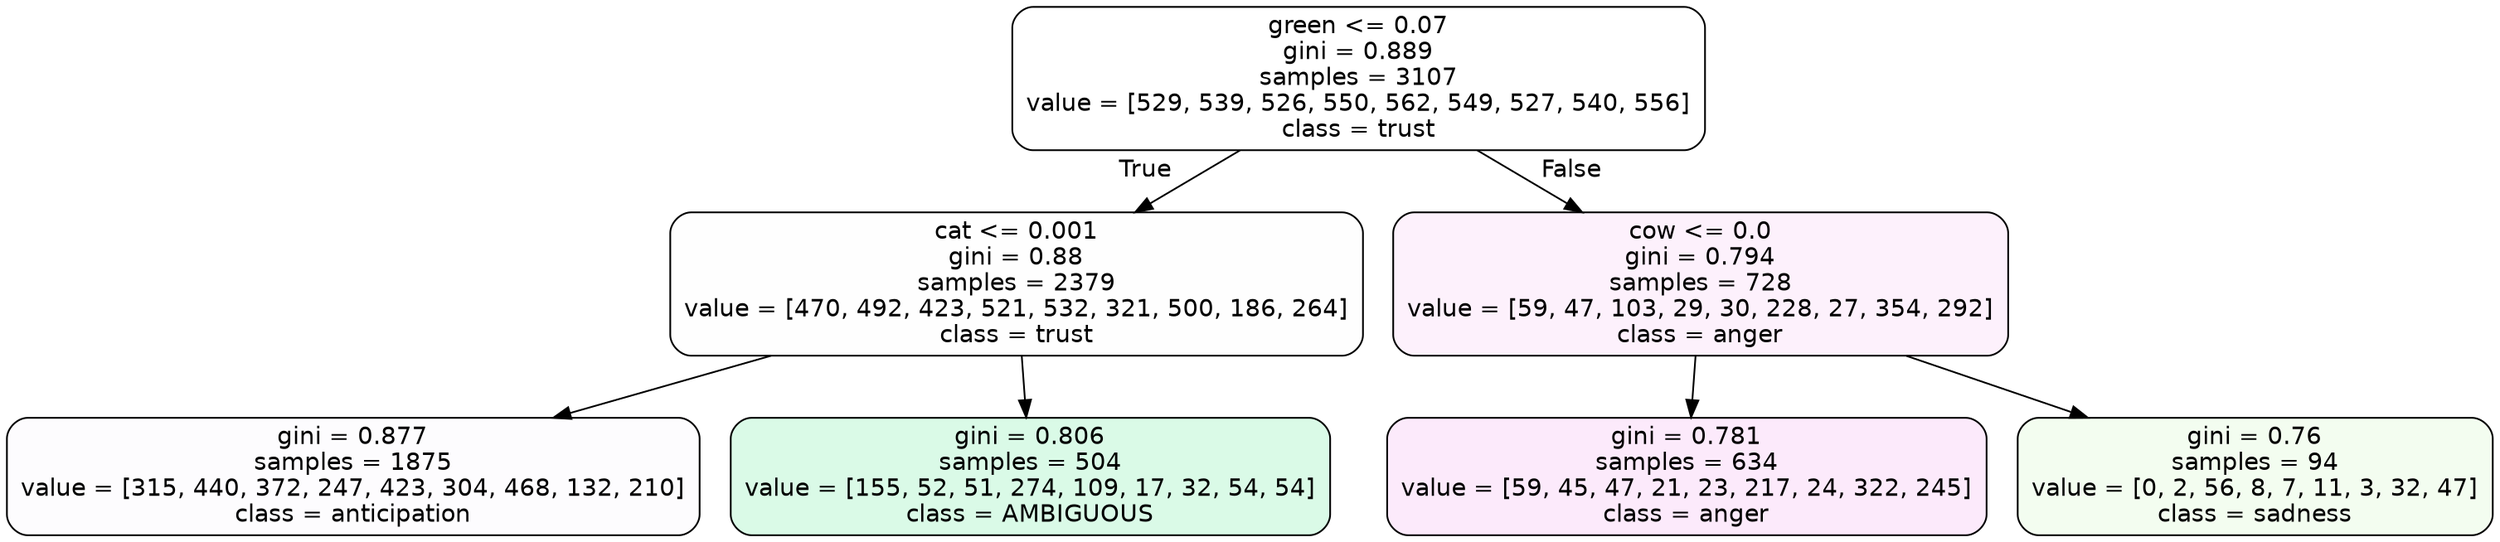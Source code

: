 digraph Tree {
node [shape=box, style="filled, rounded", color="black", fontname=helvetica] ;
edge [fontname=helvetica] ;
0 [label="green <= 0.07\ngini = 0.889\nsamples = 3107\nvalue = [529, 539, 526, 550, 562, 549, 527, 540, 556]\nclass = trust", fillcolor="#39d7e500"] ;
1 [label="cat <= 0.001\ngini = 0.88\nsamples = 2379\nvalue = [470, 492, 423, 521, 532, 321, 500, 186, 264]\nclass = trust", fillcolor="#39d7e501"] ;
0 -> 1 [labeldistance=2.5, labelangle=45, headlabel="True"] ;
2 [label="gini = 0.877\nsamples = 1875\nvalue = [315, 440, 372, 247, 423, 304, 468, 132, 210]\nclass = anticipation", fillcolor="#8139e503"] ;
1 -> 2 ;
3 [label="gini = 0.806\nsamples = 504\nvalue = [155, 52, 51, 274, 109, 17, 32, 54, 54]\nclass = AMBIGUOUS", fillcolor="#39e5812f"] ;
1 -> 3 ;
4 [label="cow <= 0.0\ngini = 0.794\nsamples = 728\nvalue = [59, 47, 103, 29, 30, 228, 27, 354, 292]\nclass = anger", fillcolor="#e539d712"] ;
0 -> 4 [labeldistance=2.5, labelangle=-45, headlabel="False"] ;
5 [label="gini = 0.781\nsamples = 634\nvalue = [59, 45, 47, 21, 23, 217, 24, 322, 245]\nclass = anger", fillcolor="#e539d71a"] ;
4 -> 5 ;
6 [label="gini = 0.76\nsamples = 94\nvalue = [0, 2, 56, 8, 7, 11, 3, 32, 47]\nclass = sadness", fillcolor="#64e53913"] ;
4 -> 6 ;
}